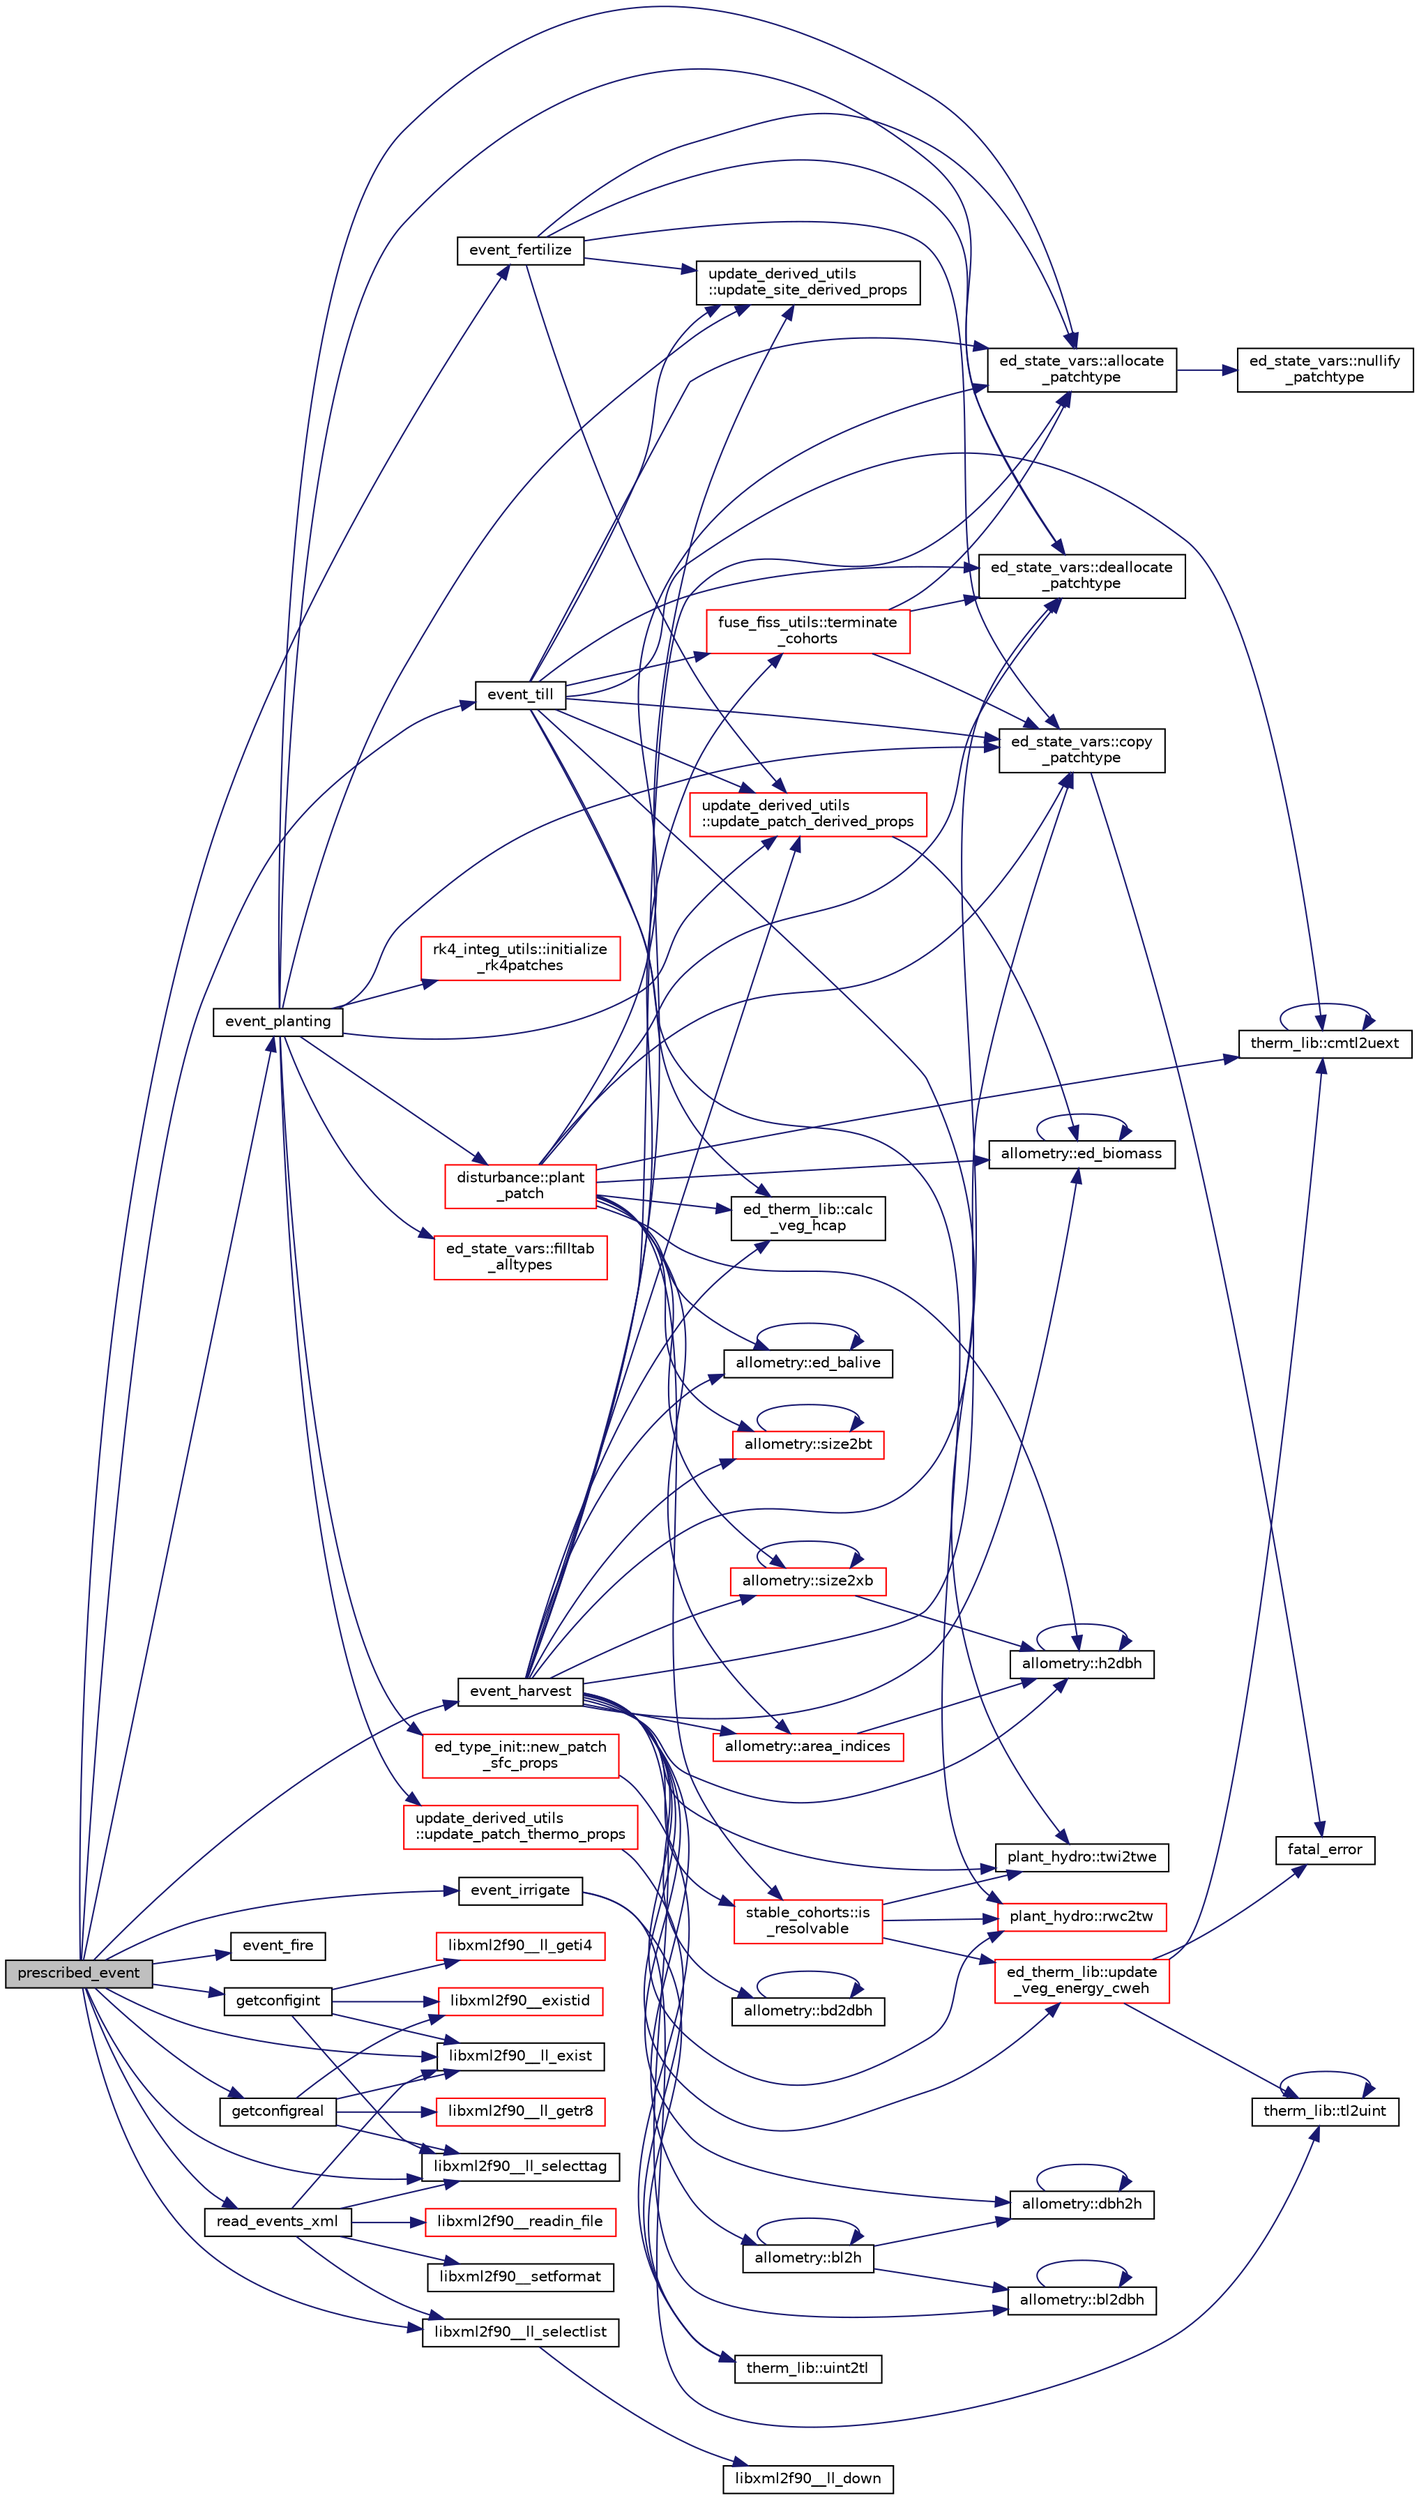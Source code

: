 digraph "prescribed_event"
{
 // LATEX_PDF_SIZE
  edge [fontname="Helvetica",fontsize="10",labelfontname="Helvetica",labelfontsize="10"];
  node [fontname="Helvetica",fontsize="10",shape=record];
  rankdir="LR";
  Node1 [label="prescribed_event",height=0.2,width=0.4,color="black", fillcolor="grey75", style="filled", fontcolor="black",tooltip=" "];
  Node1 -> Node2 [color="midnightblue",fontsize="10",style="solid"];
  Node2 [label="event_fertilize",height=0.2,width=0.4,color="black", fillcolor="white", style="filled",URL="$events_8f90.html#a322bdb70cc0c534c9e30db1a3a4b58a0",tooltip=" "];
  Node2 -> Node3 [color="midnightblue",fontsize="10",style="solid"];
  Node3 [label="ed_state_vars::allocate\l_patchtype",height=0.2,width=0.4,color="black", fillcolor="white", style="filled",URL="$namespaceed__state__vars.html#a4837fc010e19721a127c9a8b04874594",tooltip="Allocates the cohort-level variables."];
  Node3 -> Node4 [color="midnightblue",fontsize="10",style="solid"];
  Node4 [label="ed_state_vars::nullify\l_patchtype",height=0.2,width=0.4,color="black", fillcolor="white", style="filled",URL="$namespaceed__state__vars.html#af1a07724c13a8dceb6ba2d3dab21b899",tooltip="Nullifies all cohort pointers."];
  Node2 -> Node5 [color="midnightblue",fontsize="10",style="solid"];
  Node5 [label="ed_state_vars::copy\l_patchtype",height=0.2,width=0.4,color="black", fillcolor="white", style="filled",URL="$namespaceed__state__vars.html#accd794e0e8d71ba375c3669097ae5c8d",tooltip="Copies a continuous chunk of cohorts from one place to another."];
  Node5 -> Node6 [color="midnightblue",fontsize="10",style="solid"];
  Node6 [label="fatal_error",height=0.2,width=0.4,color="black", fillcolor="white", style="filled",URL="$fatal__error_8_f90.html#a2a2bff228716ab48a81c795b348d1665",tooltip=" "];
  Node2 -> Node7 [color="midnightblue",fontsize="10",style="solid"];
  Node7 [label="ed_state_vars::deallocate\l_patchtype",height=0.2,width=0.4,color="black", fillcolor="white", style="filled",URL="$namespaceed__state__vars.html#a2845fb7d7264ed3c00651e9e46a16ed8",tooltip="De-allocates all cohort pointers."];
  Node2 -> Node8 [color="midnightblue",fontsize="10",style="solid"];
  Node8 [label="update_derived_utils\l::update_patch_derived_props",height=0.2,width=0.4,color="red", fillcolor="white", style="filled",URL="$namespaceupdate__derived__utils.html#a5405d4f087e58593585a72bcf6081b1c",tooltip=" "];
  Node8 -> Node9 [color="midnightblue",fontsize="10",style="solid"];
  Node9 [label="allometry::ed_biomass",height=0.2,width=0.4,color="black", fillcolor="white", style="filled",URL="$namespaceallometry.html#ab6a3d3302db0096b21354babe768677b",tooltip=" "];
  Node9 -> Node9 [color="midnightblue",fontsize="10",style="solid"];
  Node2 -> Node14 [color="midnightblue",fontsize="10",style="solid"];
  Node14 [label="update_derived_utils\l::update_site_derived_props",height=0.2,width=0.4,color="black", fillcolor="white", style="filled",URL="$namespaceupdate__derived__utils.html#a5286b7242911faccf91eb1f9d9944e55",tooltip=" "];
  Node1 -> Node15 [color="midnightblue",fontsize="10",style="solid"];
  Node15 [label="event_fire",height=0.2,width=0.4,color="black", fillcolor="white", style="filled",URL="$events_8f90.html#af7863095b0112267385c3f252218c678",tooltip=" "];
  Node1 -> Node16 [color="midnightblue",fontsize="10",style="solid"];
  Node16 [label="event_harvest",height=0.2,width=0.4,color="black", fillcolor="white", style="filled",URL="$events_8f90.html#ad9cbf1522be96cc9af2fbf80b1402d5c",tooltip=" "];
  Node16 -> Node3 [color="midnightblue",fontsize="10",style="solid"];
  Node16 -> Node17 [color="midnightblue",fontsize="10",style="solid"];
  Node17 [label="allometry::area_indices",height=0.2,width=0.4,color="red", fillcolor="white", style="filled",URL="$namespaceallometry.html#ac715c0d308392f2b0eee93ab9ae210b1",tooltip=" "];
  Node17 -> Node12 [color="midnightblue",fontsize="10",style="solid"];
  Node12 [label="allometry::h2dbh",height=0.2,width=0.4,color="black", fillcolor="white", style="filled",URL="$namespaceallometry.html#a31aa8db06e86ec74efb5e692417399df",tooltip=" "];
  Node12 -> Node12 [color="midnightblue",fontsize="10",style="solid"];
  Node16 -> Node19 [color="midnightblue",fontsize="10",style="solid"];
  Node19 [label="allometry::bd2dbh",height=0.2,width=0.4,color="black", fillcolor="white", style="filled",URL="$namespaceallometry.html#ab6e678cf9b820dfc053d8c150bb21372",tooltip=" "];
  Node19 -> Node19 [color="midnightblue",fontsize="10",style="solid"];
  Node16 -> Node20 [color="midnightblue",fontsize="10",style="solid"];
  Node20 [label="allometry::bl2dbh",height=0.2,width=0.4,color="black", fillcolor="white", style="filled",URL="$namespaceallometry.html#a67787845882155e7adf0cbb05b268d7c",tooltip=" "];
  Node20 -> Node20 [color="midnightblue",fontsize="10",style="solid"];
  Node16 -> Node21 [color="midnightblue",fontsize="10",style="solid"];
  Node21 [label="allometry::bl2h",height=0.2,width=0.4,color="black", fillcolor="white", style="filled",URL="$namespaceallometry.html#a1f747b7e54286ecc0674e969deae51f6",tooltip=" "];
  Node21 -> Node20 [color="midnightblue",fontsize="10",style="solid"];
  Node21 -> Node21 [color="midnightblue",fontsize="10",style="solid"];
  Node21 -> Node22 [color="midnightblue",fontsize="10",style="solid"];
  Node22 [label="allometry::dbh2h",height=0.2,width=0.4,color="black", fillcolor="white", style="filled",URL="$namespaceallometry.html#a56f11dc07da4d5e7114dc37d6cc5f2cc",tooltip=" "];
  Node22 -> Node22 [color="midnightblue",fontsize="10",style="solid"];
  Node16 -> Node23 [color="midnightblue",fontsize="10",style="solid"];
  Node23 [label="ed_therm_lib::calc\l_veg_hcap",height=0.2,width=0.4,color="black", fillcolor="white", style="filled",URL="$namespaceed__therm__lib.html#a62aa3e655f926d54d065649263acbc8c",tooltip=" "];
  Node16 -> Node5 [color="midnightblue",fontsize="10",style="solid"];
  Node16 -> Node22 [color="midnightblue",fontsize="10",style="solid"];
  Node16 -> Node7 [color="midnightblue",fontsize="10",style="solid"];
  Node16 -> Node24 [color="midnightblue",fontsize="10",style="solid"];
  Node24 [label="allometry::ed_balive",height=0.2,width=0.4,color="black", fillcolor="white", style="filled",URL="$namespaceallometry.html#a5bd25d4c4a3c5dda8a2158e3c7c57792",tooltip=" "];
  Node24 -> Node24 [color="midnightblue",fontsize="10",style="solid"];
  Node16 -> Node9 [color="midnightblue",fontsize="10",style="solid"];
  Node16 -> Node12 [color="midnightblue",fontsize="10",style="solid"];
  Node16 -> Node25 [color="midnightblue",fontsize="10",style="solid"];
  Node25 [label="stable_cohorts::is\l_resolvable",height=0.2,width=0.4,color="red", fillcolor="white", style="filled",URL="$namespacestable__cohorts.html#a00b7ade90014855bc382264976df8d53",tooltip=" "];
  Node25 -> Node28 [color="midnightblue",fontsize="10",style="solid"];
  Node28 [label="plant_hydro::rwc2tw",height=0.2,width=0.4,color="red", fillcolor="white", style="filled",URL="$namespaceplant__hydro.html#af7799ce8ba25fef66ade9730bc9f6c77",tooltip="Convert relative water content to total water for both leaf and wood."];
  Node25 -> Node30 [color="midnightblue",fontsize="10",style="solid"];
  Node30 [label="plant_hydro::twi2twe",height=0.2,width=0.4,color="black", fillcolor="white", style="filled",URL="$namespaceplant__hydro.html#ac96b04cb776694987ccefd7c37aab829",tooltip="Intensive to extensive internal water converter."];
  Node25 -> Node31 [color="midnightblue",fontsize="10",style="solid"];
  Node31 [label="ed_therm_lib::update\l_veg_energy_cweh",height=0.2,width=0.4,color="red", fillcolor="white", style="filled",URL="$namespaceed__therm__lib.html#a88a38ec1cbe16c398a9f91b96afbea25",tooltip=" "];
  Node31 -> Node32 [color="midnightblue",fontsize="10",style="solid"];
  Node32 [label="therm_lib::cmtl2uext",height=0.2,width=0.4,color="black", fillcolor="white", style="filled",URL="$namespacetherm__lib.html#a2db60e1f300fadcd09ef451059aa571b",tooltip=" "];
  Node32 -> Node32 [color="midnightblue",fontsize="10",style="solid"];
  Node31 -> Node6 [color="midnightblue",fontsize="10",style="solid"];
  Node31 -> Node33 [color="midnightblue",fontsize="10",style="solid"];
  Node33 [label="therm_lib::tl2uint",height=0.2,width=0.4,color="black", fillcolor="white", style="filled",URL="$namespacetherm__lib.html#a3ad59a4037ed8ed57532b8ea630a7df1",tooltip=" "];
  Node33 -> Node33 [color="midnightblue",fontsize="10",style="solid"];
  Node16 -> Node28 [color="midnightblue",fontsize="10",style="solid"];
  Node16 -> Node35 [color="midnightblue",fontsize="10",style="solid"];
  Node35 [label="allometry::size2bt",height=0.2,width=0.4,color="red", fillcolor="white", style="filled",URL="$namespaceallometry.html#ac230dfaa6f3a6177011cc298eecb569a",tooltip=" "];
  Node35 -> Node35 [color="midnightblue",fontsize="10",style="solid"];
  Node16 -> Node37 [color="midnightblue",fontsize="10",style="solid"];
  Node37 [label="allometry::size2xb",height=0.2,width=0.4,color="red", fillcolor="white", style="filled",URL="$namespaceallometry.html#a774c3e4785f2bfe0a7fe2d5d15293137",tooltip=" "];
  Node37 -> Node12 [color="midnightblue",fontsize="10",style="solid"];
  Node37 -> Node37 [color="midnightblue",fontsize="10",style="solid"];
  Node16 -> Node38 [color="midnightblue",fontsize="10",style="solid"];
  Node38 [label="fuse_fiss_utils::terminate\l_cohorts",height=0.2,width=0.4,color="red", fillcolor="white", style="filled",URL="$namespacefuse__fiss__utils.html#a8afe150340753f32f88a5033afb66ff1",tooltip="This subroutine will eliminate cohorts based on their sizes. This is intended to eliminate cohorts th..."];
  Node38 -> Node3 [color="midnightblue",fontsize="10",style="solid"];
  Node38 -> Node5 [color="midnightblue",fontsize="10",style="solid"];
  Node38 -> Node7 [color="midnightblue",fontsize="10",style="solid"];
  Node16 -> Node30 [color="midnightblue",fontsize="10",style="solid"];
  Node16 -> Node8 [color="midnightblue",fontsize="10",style="solid"];
  Node16 -> Node14 [color="midnightblue",fontsize="10",style="solid"];
  Node16 -> Node31 [color="midnightblue",fontsize="10",style="solid"];
  Node1 -> Node48 [color="midnightblue",fontsize="10",style="solid"];
  Node48 [label="event_irrigate",height=0.2,width=0.4,color="black", fillcolor="white", style="filled",URL="$events_8f90.html#a197a13ef9490ada81059c66e30c88b66",tooltip=" "];
  Node48 -> Node33 [color="midnightblue",fontsize="10",style="solid"];
  Node48 -> Node49 [color="midnightblue",fontsize="10",style="solid"];
  Node49 [label="therm_lib::uint2tl",height=0.2,width=0.4,color="black", fillcolor="white", style="filled",URL="$namespacetherm__lib.html#a6ded17767672913967afa919fef33015",tooltip=" "];
  Node1 -> Node50 [color="midnightblue",fontsize="10",style="solid"];
  Node50 [label="event_planting",height=0.2,width=0.4,color="black", fillcolor="white", style="filled",URL="$events_8f90.html#a3fcb64b4de4ae9408c3e365f6cbd1be6",tooltip=" "];
  Node50 -> Node3 [color="midnightblue",fontsize="10",style="solid"];
  Node50 -> Node5 [color="midnightblue",fontsize="10",style="solid"];
  Node50 -> Node7 [color="midnightblue",fontsize="10",style="solid"];
  Node50 -> Node51 [color="midnightblue",fontsize="10",style="solid"];
  Node51 [label="ed_state_vars::filltab\l_alltypes",height=0.2,width=0.4,color="red", fillcolor="white", style="filled",URL="$namespaceed__state__vars.html#afdc01451213108f52d4c3ac14a804f74",tooltip="This subroutine is the main driver for filling the variable table (var_table) of ED variables."];
  Node50 -> Node116 [color="midnightblue",fontsize="10",style="solid"];
  Node116 [label="rk4_integ_utils::initialize\l_rk4patches",height=0.2,width=0.4,color="red", fillcolor="white", style="filled",URL="$namespacerk4__integ__utils.html#a4bfa1d47da43801294297d415bbef021",tooltip=" "];
  Node50 -> Node135 [color="midnightblue",fontsize="10",style="solid"];
  Node135 [label="ed_type_init::new_patch\l_sfc_props",height=0.2,width=0.4,color="red", fillcolor="white", style="filled",URL="$namespaceed__type__init.html#a580609d92a0bb3edd1f381c76c833ad8",tooltip=" "];
  Node135 -> Node49 [color="midnightblue",fontsize="10",style="solid"];
  Node50 -> Node141 [color="midnightblue",fontsize="10",style="solid"];
  Node141 [label="disturbance::plant\l_patch",height=0.2,width=0.4,color="red", fillcolor="white", style="filled",URL="$namespacedisturbance.html#ab9582ce139b127edbddc824c2d9f1df3",tooltip=" "];
  Node141 -> Node3 [color="midnightblue",fontsize="10",style="solid"];
  Node141 -> Node17 [color="midnightblue",fontsize="10",style="solid"];
  Node141 -> Node23 [color="midnightblue",fontsize="10",style="solid"];
  Node141 -> Node32 [color="midnightblue",fontsize="10",style="solid"];
  Node141 -> Node5 [color="midnightblue",fontsize="10",style="solid"];
  Node141 -> Node7 [color="midnightblue",fontsize="10",style="solid"];
  Node141 -> Node24 [color="midnightblue",fontsize="10",style="solid"];
  Node141 -> Node9 [color="midnightblue",fontsize="10",style="solid"];
  Node141 -> Node12 [color="midnightblue",fontsize="10",style="solid"];
  Node141 -> Node25 [color="midnightblue",fontsize="10",style="solid"];
  Node141 -> Node35 [color="midnightblue",fontsize="10",style="solid"];
  Node141 -> Node37 [color="midnightblue",fontsize="10",style="solid"];
  Node50 -> Node8 [color="midnightblue",fontsize="10",style="solid"];
  Node50 -> Node149 [color="midnightblue",fontsize="10",style="solid"];
  Node149 [label="update_derived_utils\l::update_patch_thermo_props",height=0.2,width=0.4,color="red", fillcolor="white", style="filled",URL="$namespaceupdate__derived__utils.html#a9d77c42f32198aa87e8aee961009bef3",tooltip=" "];
  Node149 -> Node49 [color="midnightblue",fontsize="10",style="solid"];
  Node50 -> Node14 [color="midnightblue",fontsize="10",style="solid"];
  Node1 -> Node153 [color="midnightblue",fontsize="10",style="solid"];
  Node153 [label="event_till",height=0.2,width=0.4,color="black", fillcolor="white", style="filled",URL="$events_8f90.html#a344468d6236c4635f3bd01bc47acde4a",tooltip=" "];
  Node153 -> Node3 [color="midnightblue",fontsize="10",style="solid"];
  Node153 -> Node23 [color="midnightblue",fontsize="10",style="solid"];
  Node153 -> Node32 [color="midnightblue",fontsize="10",style="solid"];
  Node153 -> Node5 [color="midnightblue",fontsize="10",style="solid"];
  Node153 -> Node7 [color="midnightblue",fontsize="10",style="solid"];
  Node153 -> Node28 [color="midnightblue",fontsize="10",style="solid"];
  Node153 -> Node38 [color="midnightblue",fontsize="10",style="solid"];
  Node153 -> Node30 [color="midnightblue",fontsize="10",style="solid"];
  Node153 -> Node8 [color="midnightblue",fontsize="10",style="solid"];
  Node153 -> Node14 [color="midnightblue",fontsize="10",style="solid"];
  Node1 -> Node154 [color="midnightblue",fontsize="10",style="solid"];
  Node154 [label="getconfigint",height=0.2,width=0.4,color="black", fillcolor="white", style="filled",URL="$ed__xml__config_8f90.html#a949b85c800477675f7d27e9e02d2d501",tooltip=" "];
  Node154 -> Node155 [color="midnightblue",fontsize="10",style="solid"];
  Node155 [label="libxml2f90__existid",height=0.2,width=0.4,color="red", fillcolor="white", style="filled",URL="$libxml2f90_8f90__pp_8f90.html#aa7cbdbfe67d0ec6b1ce87ce016b6cb22",tooltip=" "];
  Node154 -> Node157 [color="midnightblue",fontsize="10",style="solid"];
  Node157 [label="libxml2f90__ll_exist",height=0.2,width=0.4,color="black", fillcolor="white", style="filled",URL="$libxml2f90_8f90__pp_8f90.html#a3693c7841e7cf085873b2193e4eb51cf",tooltip=" "];
  Node154 -> Node158 [color="midnightblue",fontsize="10",style="solid"];
  Node158 [label="libxml2f90__ll_geti4",height=0.2,width=0.4,color="red", fillcolor="white", style="filled",URL="$libxml2f90_8f90__pp_8f90.html#a90fdd12e3f7794c98317d1b08550f01f",tooltip=" "];
  Node154 -> Node163 [color="midnightblue",fontsize="10",style="solid"];
  Node163 [label="libxml2f90__ll_selecttag",height=0.2,width=0.4,color="black", fillcolor="white", style="filled",URL="$libxml2f90_8f90__pp_8f90.html#a82a4ef1569ea46506f400cf73fce7369",tooltip=" "];
  Node1 -> Node164 [color="midnightblue",fontsize="10",style="solid"];
  Node164 [label="getconfigreal",height=0.2,width=0.4,color="black", fillcolor="white", style="filled",URL="$ed__xml__config_8f90.html#a954b3037e7eb894975c79fed7627dfb0",tooltip=" "];
  Node164 -> Node155 [color="midnightblue",fontsize="10",style="solid"];
  Node164 -> Node157 [color="midnightblue",fontsize="10",style="solid"];
  Node164 -> Node165 [color="midnightblue",fontsize="10",style="solid"];
  Node165 [label="libxml2f90__ll_getr8",height=0.2,width=0.4,color="red", fillcolor="white", style="filled",URL="$libxml2f90_8f90__pp_8f90.html#a8f48610de931b9ef342dadfd11a62da0",tooltip=" "];
  Node164 -> Node163 [color="midnightblue",fontsize="10",style="solid"];
  Node1 -> Node157 [color="midnightblue",fontsize="10",style="solid"];
  Node1 -> Node168 [color="midnightblue",fontsize="10",style="solid"];
  Node168 [label="libxml2f90__ll_selectlist",height=0.2,width=0.4,color="black", fillcolor="white", style="filled",URL="$libxml2f90_8f90__pp_8f90.html#aa648c34edeb1a504525200e1aed59f18",tooltip=" "];
  Node168 -> Node169 [color="midnightblue",fontsize="10",style="solid"];
  Node169 [label="libxml2f90__ll_down",height=0.2,width=0.4,color="black", fillcolor="white", style="filled",URL="$libxml2f90_8f90__pp_8f90.html#abe93b7544a083264c1c567ae64b7afa1",tooltip=" "];
  Node1 -> Node163 [color="midnightblue",fontsize="10",style="solid"];
  Node1 -> Node170 [color="midnightblue",fontsize="10",style="solid"];
  Node170 [label="read_events_xml",height=0.2,width=0.4,color="black", fillcolor="white", style="filled",URL="$events_8f90.html#a88f99ba09eb95b65d497f6bd8bddaa65",tooltip=" "];
  Node170 -> Node157 [color="midnightblue",fontsize="10",style="solid"];
  Node170 -> Node168 [color="midnightblue",fontsize="10",style="solid"];
  Node170 -> Node163 [color="midnightblue",fontsize="10",style="solid"];
  Node170 -> Node171 [color="midnightblue",fontsize="10",style="solid"];
  Node171 [label="libxml2f90__readin_file",height=0.2,width=0.4,color="red", fillcolor="white", style="filled",URL="$libxml2f90_8f90__pp_8f90.html#a9bbaec04b4014748bfea3b37b0a13f4a",tooltip=" "];
  Node170 -> Node190 [color="midnightblue",fontsize="10",style="solid"];
  Node190 [label="libxml2f90__setformat",height=0.2,width=0.4,color="black", fillcolor="white", style="filled",URL="$libxml2f90_8f90__pp_8f90.html#a2b331dda347708a2db3459b365b848dc",tooltip=" "];
}
